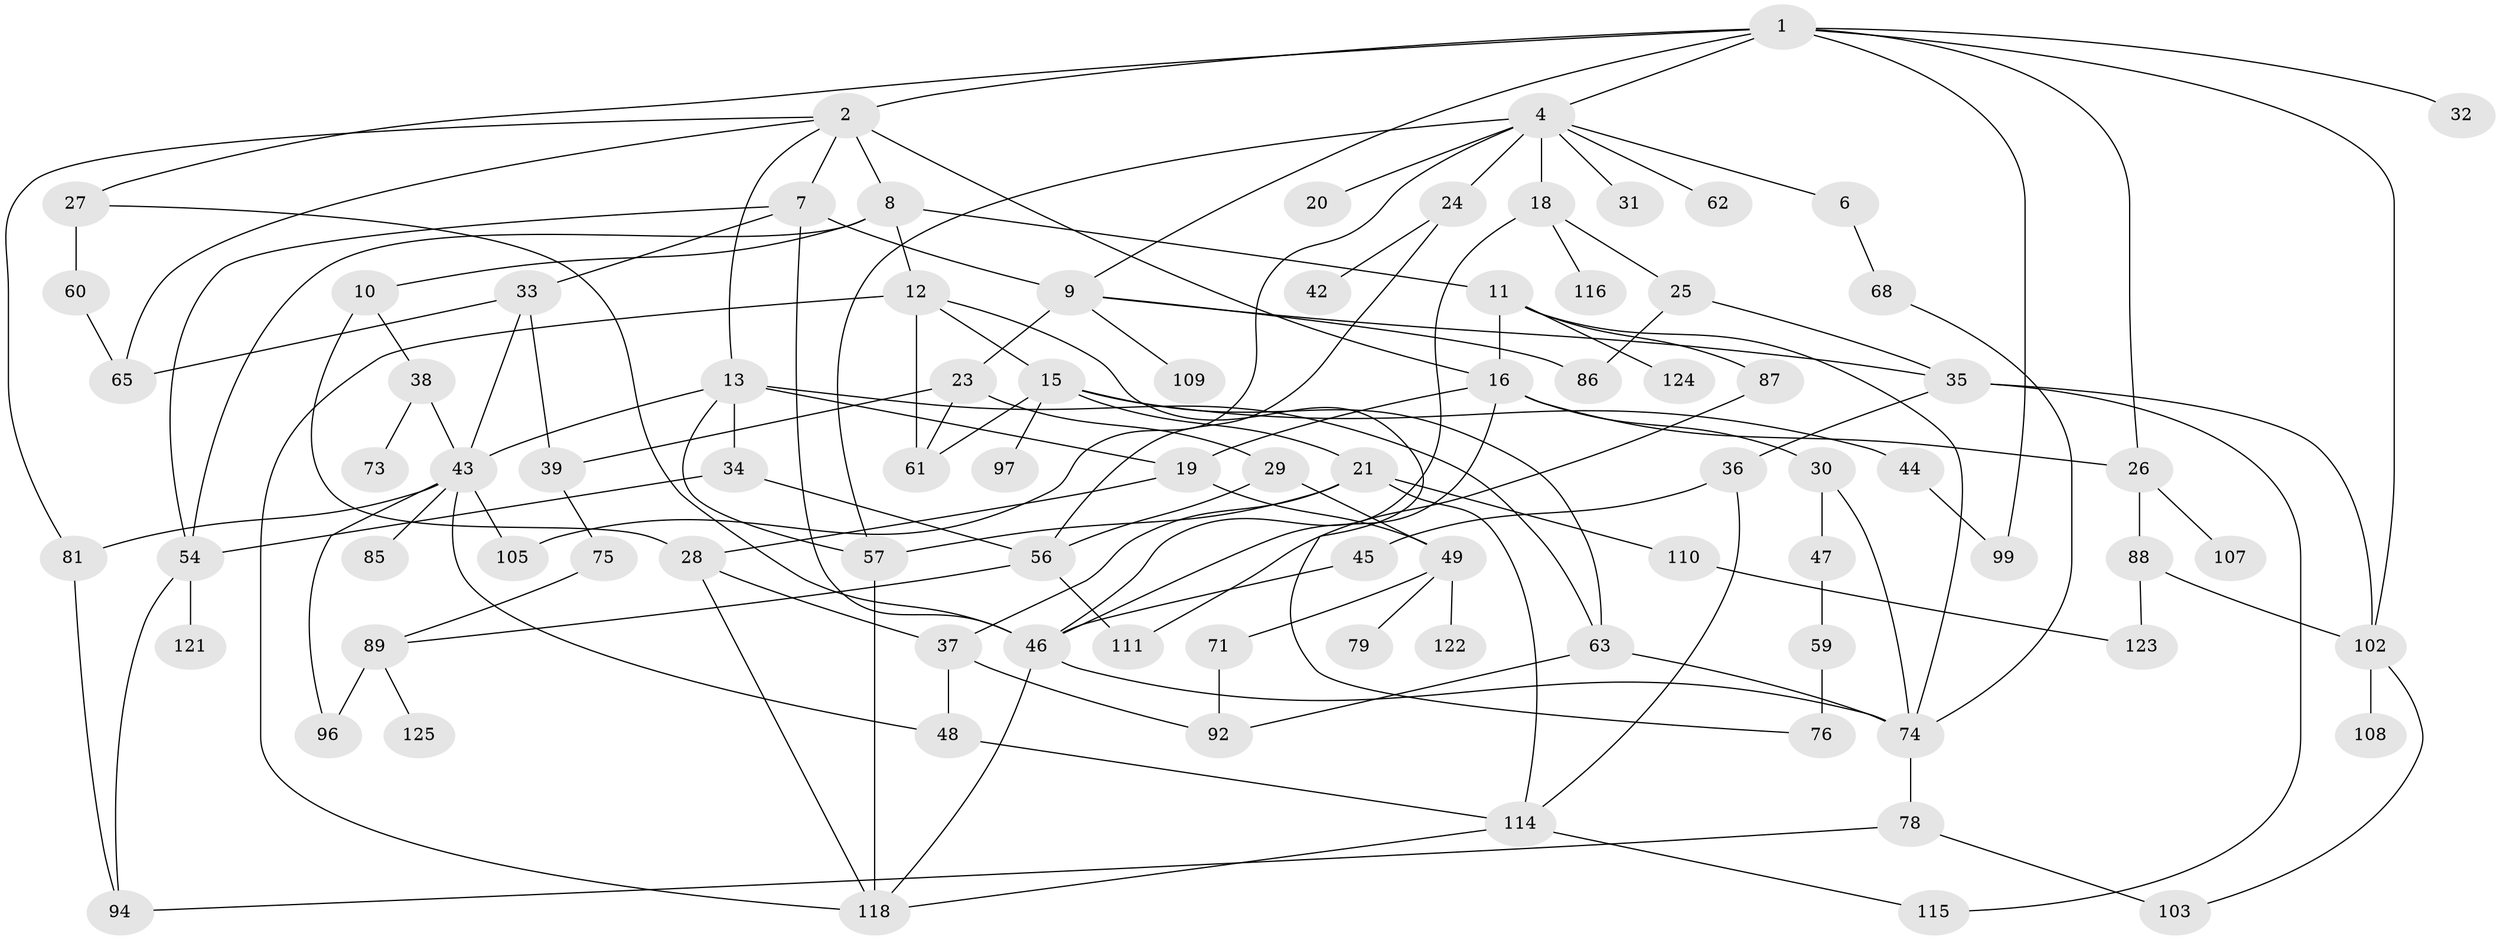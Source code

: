 // original degree distribution, {6: 0.03125, 4: 0.1328125, 5: 0.1328125, 2: 0.3203125, 7: 0.0078125, 3: 0.203125, 1: 0.171875}
// Generated by graph-tools (version 1.1) at 2025/41/03/06/25 10:41:27]
// undirected, 87 vertices, 140 edges
graph export_dot {
graph [start="1"]
  node [color=gray90,style=filled];
  1 [super="+3"];
  2 [super="+5"];
  4 [super="+17"];
  6 [super="+52"];
  7 [super="+14"];
  8;
  9 [super="+41"];
  10 [super="+69"];
  11 [super="+67"];
  12;
  13 [super="+98"];
  15 [super="+84"];
  16 [super="+83"];
  18;
  19 [super="+22"];
  20;
  21 [super="+77"];
  23 [super="+126"];
  24;
  25 [super="+51"];
  26 [super="+113"];
  27 [super="+93"];
  28 [super="+72"];
  29 [super="+55"];
  30;
  31 [super="+66"];
  32;
  33 [super="+53"];
  34 [super="+58"];
  35;
  36 [super="+40"];
  37 [super="+50"];
  38;
  39 [super="+91"];
  42;
  43 [super="+70"];
  44;
  45;
  46 [super="+64"];
  47;
  48;
  49 [super="+95"];
  54;
  56 [super="+104"];
  57 [super="+82"];
  59;
  60;
  61;
  62;
  63 [super="+80"];
  65 [super="+112"];
  68;
  71;
  73;
  74 [super="+90"];
  75;
  76;
  78;
  79;
  81 [super="+106"];
  85;
  86;
  87;
  88 [super="+117"];
  89 [super="+100"];
  92;
  94 [super="+101"];
  96;
  97;
  99;
  102;
  103;
  105 [super="+119"];
  107;
  108 [super="+128"];
  109;
  110;
  111;
  114 [super="+127"];
  115;
  116;
  118 [super="+120"];
  121;
  122;
  123;
  124;
  125;
  1 -- 2;
  1 -- 26;
  1 -- 27;
  1 -- 32;
  1 -- 99;
  1 -- 102;
  1 -- 4;
  1 -- 9;
  2 -- 16 [weight=2];
  2 -- 65;
  2 -- 7;
  2 -- 8;
  2 -- 13;
  2 -- 81;
  4 -- 6;
  4 -- 18;
  4 -- 57;
  4 -- 20;
  4 -- 24;
  4 -- 105;
  4 -- 62;
  4 -- 31;
  6 -- 68;
  7 -- 54;
  7 -- 46;
  7 -- 9;
  7 -- 33;
  8 -- 10;
  8 -- 11;
  8 -- 12;
  8 -- 54;
  9 -- 23;
  9 -- 86;
  9 -- 109;
  9 -- 35;
  10 -- 28 [weight=2];
  10 -- 38;
  11 -- 16;
  11 -- 87;
  11 -- 74;
  11 -- 124;
  12 -- 15;
  12 -- 61;
  12 -- 76;
  12 -- 118;
  13 -- 19;
  13 -- 34;
  13 -- 43;
  13 -- 57;
  13 -- 63;
  15 -- 21;
  15 -- 44;
  15 -- 61;
  15 -- 97;
  15 -- 63;
  16 -- 30;
  16 -- 26;
  16 -- 19;
  16 -- 46;
  18 -- 25;
  18 -- 46;
  18 -- 116;
  19 -- 49;
  19 -- 28;
  21 -- 57;
  21 -- 114;
  21 -- 37;
  21 -- 110;
  23 -- 29;
  23 -- 61;
  23 -- 39;
  24 -- 42;
  24 -- 56;
  25 -- 35;
  25 -- 86;
  26 -- 88;
  26 -- 107;
  27 -- 60;
  27 -- 46;
  28 -- 37;
  28 -- 118;
  29 -- 56;
  29 -- 49;
  30 -- 47;
  30 -- 74;
  33 -- 39;
  33 -- 43;
  33 -- 65;
  34 -- 56;
  34 -- 54;
  35 -- 36;
  35 -- 102;
  35 -- 115;
  36 -- 45;
  36 -- 114;
  37 -- 48;
  37 -- 92;
  38 -- 73;
  38 -- 43;
  39 -- 75;
  43 -- 48;
  43 -- 81;
  43 -- 85;
  43 -- 96;
  43 -- 105;
  44 -- 99;
  45 -- 46;
  46 -- 118;
  46 -- 74;
  47 -- 59;
  48 -- 114;
  49 -- 71;
  49 -- 79;
  49 -- 122;
  54 -- 94;
  54 -- 121;
  56 -- 89;
  56 -- 111;
  57 -- 118;
  59 -- 76;
  60 -- 65;
  63 -- 92;
  63 -- 74;
  68 -- 74;
  71 -- 92;
  74 -- 78;
  75 -- 89;
  78 -- 103;
  78 -- 94;
  81 -- 94;
  87 -- 111;
  88 -- 102;
  88 -- 123;
  89 -- 96;
  89 -- 125;
  102 -- 103;
  102 -- 108;
  110 -- 123;
  114 -- 115;
  114 -- 118;
}

